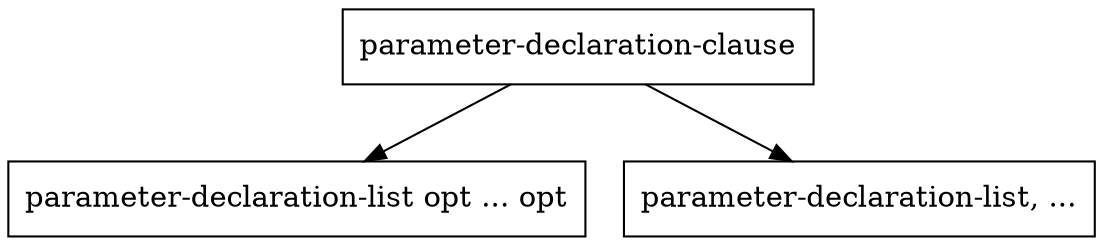 digraph{
    node [shape = record];
    edge [color = black];

    parameter_declaration_clause [label = "parameter-declaration-clause"];
    A [label = "parameter-declaration-list opt ... opt"];
    B [label = "parameter-declaration-list, ..."];

    parameter_declaration_clause -> A;
    parameter_declaration_clause -> B;
}
